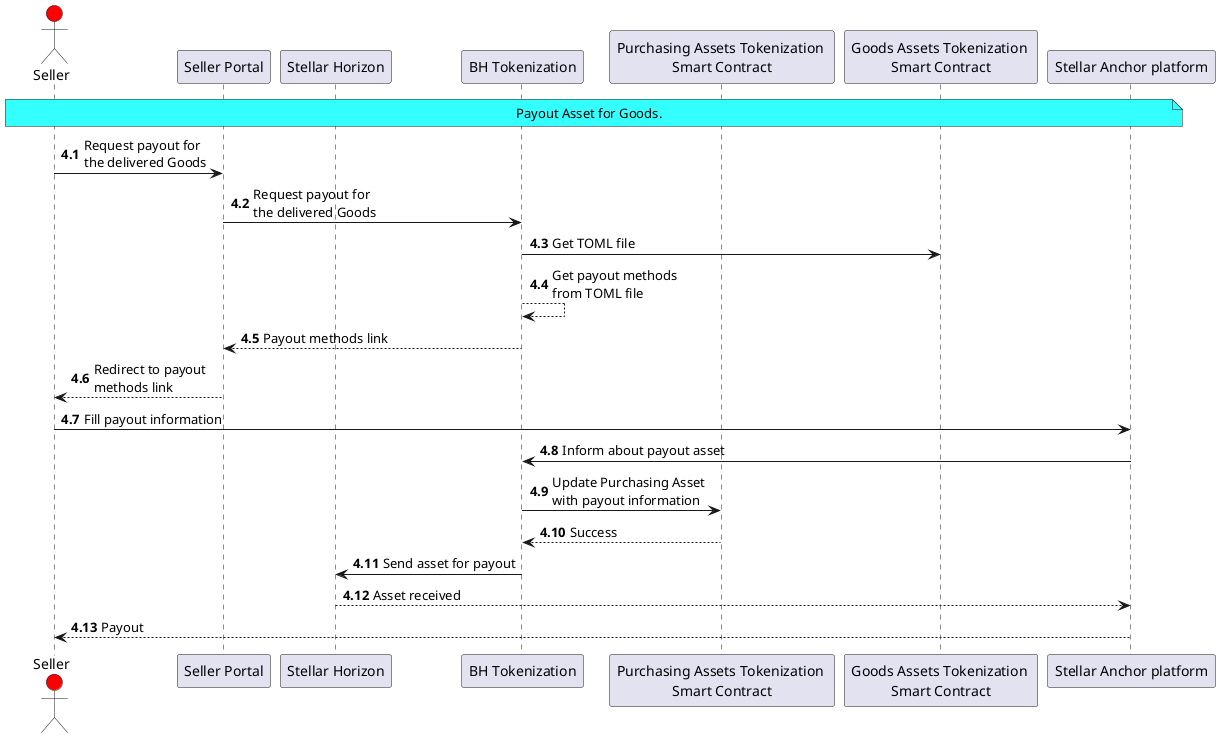 @startuml
'https://plantuml.com/sequence-diagram

autonumber

actor "Seller" as Seller #red

participant "Seller Portal" as SystemS

participant "Stellar Horizon" as Stellar

participant "BH Tokenization" as Tokenizer

participant "Purchasing Assets Tokenization \nSmart Contract" as ContractP
participant "Goods Assets Tokenization \nSmart Contract" as ContractG
participant "Stellar Anchor platform" as Anchor

note over Seller, Anchor #33FFFF: Payout Asset for Goods.
autonumber 4.1
Seller -> SystemS : Request payout for\nthe delivered Goods
SystemS -> Tokenizer : Request payout for\nthe delivered Goods
Tokenizer -> ContractG : Get TOML file
Tokenizer --> Tokenizer : Get payout methods\nfrom TOML file
Tokenizer --> SystemS : Payout methods link
SystemS --> Seller : Redirect to payout\nmethods link
Seller -> Anchor : Fill payout information
Anchor -> Tokenizer : Inform about payout asset
Tokenizer -> ContractP : Update Purchasing Asset\nwith payout information
ContractP --> Tokenizer : Success
Tokenizer -> Stellar : Send asset for payout
Stellar --> Anchor : Asset received
Anchor --> Seller : Payout
@enduml